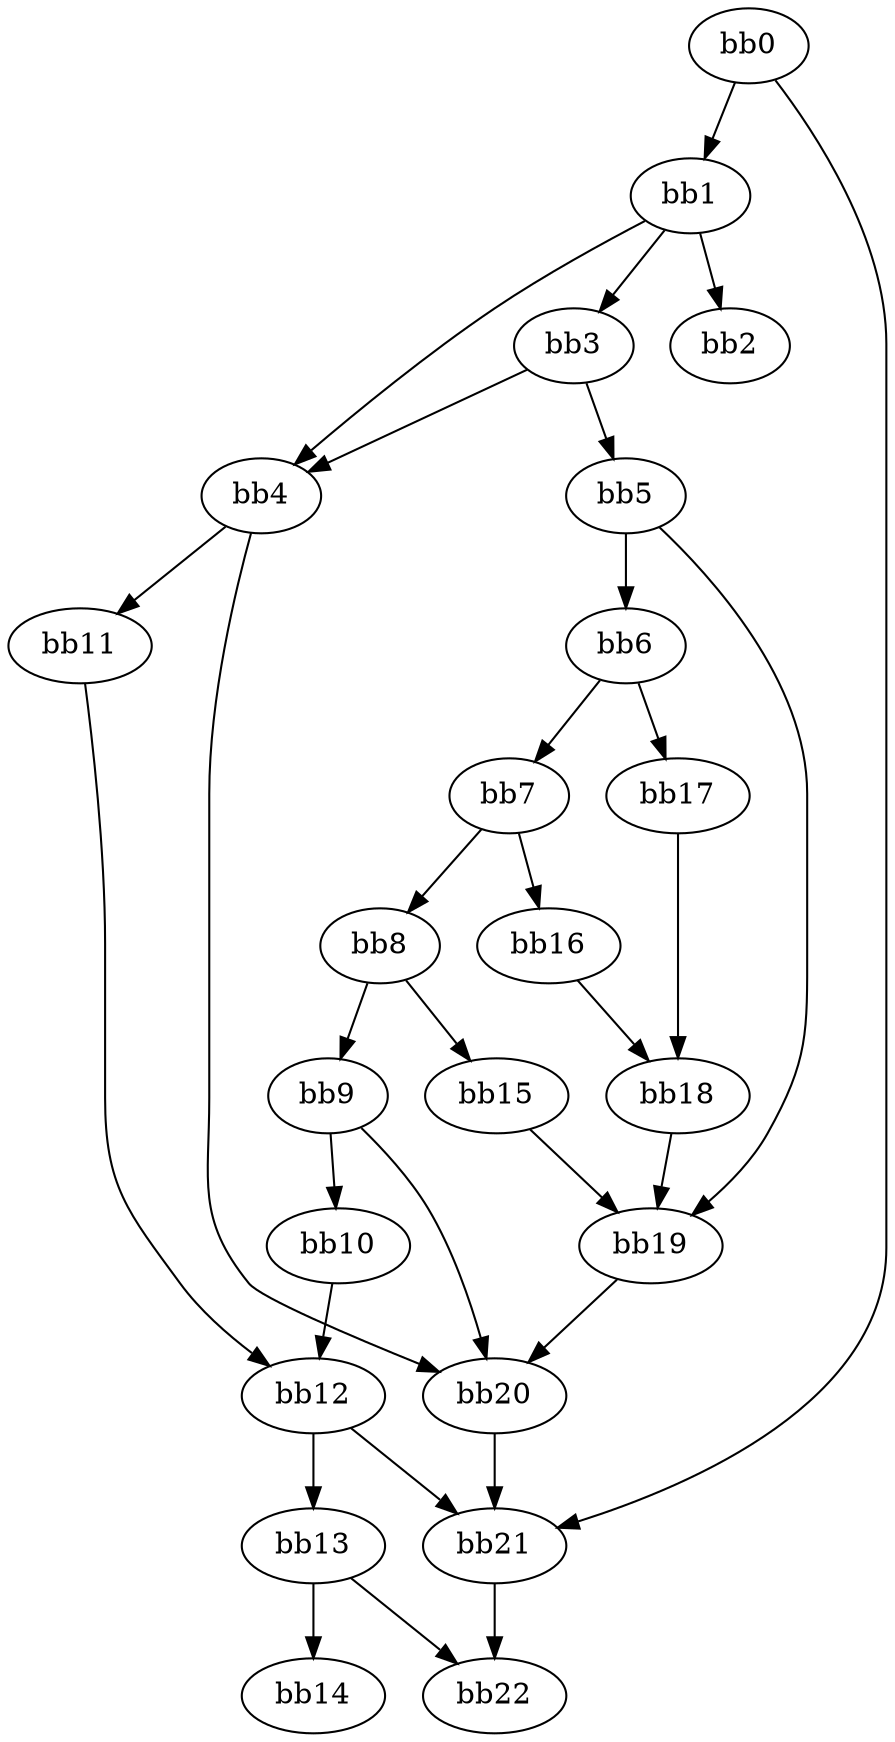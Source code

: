 digraph {
    0 [ label = "bb0\l" ]
    1 [ label = "bb1\l" ]
    2 [ label = "bb2\l" ]
    3 [ label = "bb3\l" ]
    4 [ label = "bb4\l" ]
    5 [ label = "bb5\l" ]
    6 [ label = "bb6\l" ]
    7 [ label = "bb7\l" ]
    8 [ label = "bb8\l" ]
    9 [ label = "bb9\l" ]
    10 [ label = "bb10\l" ]
    11 [ label = "bb11\l" ]
    12 [ label = "bb12\l" ]
    13 [ label = "bb13\l" ]
    14 [ label = "bb14\l" ]
    15 [ label = "bb15\l" ]
    16 [ label = "bb16\l" ]
    17 [ label = "bb17\l" ]
    18 [ label = "bb18\l" ]
    19 [ label = "bb19\l" ]
    20 [ label = "bb20\l" ]
    21 [ label = "bb21\l" ]
    22 [ label = "bb22\l" ]
    0 -> 1 [ ]
    0 -> 21 [ ]
    1 -> 2 [ ]
    1 -> 3 [ ]
    1 -> 4 [ ]
    3 -> 4 [ ]
    3 -> 5 [ ]
    4 -> 11 [ ]
    4 -> 20 [ ]
    5 -> 6 [ ]
    5 -> 19 [ ]
    6 -> 7 [ ]
    6 -> 17 [ ]
    7 -> 8 [ ]
    7 -> 16 [ ]
    8 -> 9 [ ]
    8 -> 15 [ ]
    9 -> 10 [ ]
    9 -> 20 [ ]
    10 -> 12 [ ]
    11 -> 12 [ ]
    12 -> 13 [ ]
    12 -> 21 [ ]
    13 -> 14 [ ]
    13 -> 22 [ ]
    15 -> 19 [ ]
    16 -> 18 [ ]
    17 -> 18 [ ]
    18 -> 19 [ ]
    19 -> 20 [ ]
    20 -> 21 [ ]
    21 -> 22 [ ]
}

